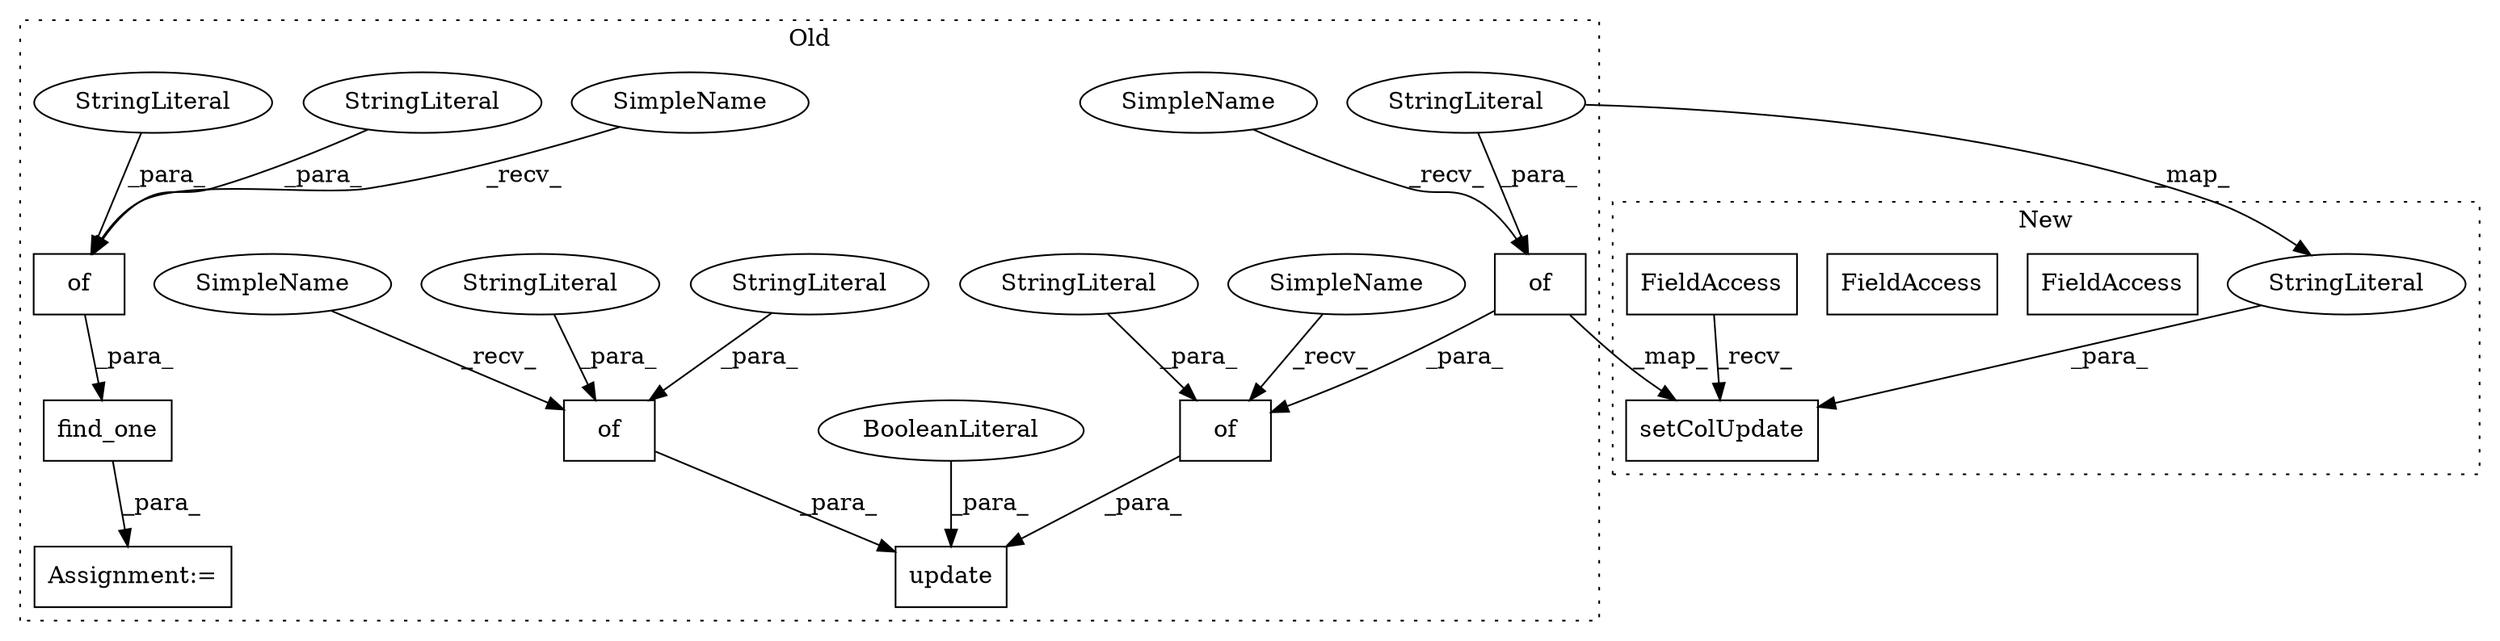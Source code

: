digraph G {
subgraph cluster0 {
1 [label="of" a="32" s="3320,3365" l="3,1" shape="box"];
3 [label="of" a="32" s="1009,1021" l="3,1" shape="box"];
4 [label="find_one" a="32" s="996,1022" l="9,1" shape="box"];
5 [label="of" a="32" s="3288,3300" l="3,1" shape="box"];
6 [label="update" a="32" s="3277,3372" l="7,1" shape="box"];
7 [label="of" a="32" s="3306,3366" l="3,1" shape="box"];
8 [label="BooleanLiteral" a="9" s="3368" l="4" shape="ellipse"];
9 [label="StringLiteral" a="45" s="3323" l="15" shape="ellipse"];
11 [label="StringLiteral" a="45" s="1012" l="4" shape="ellipse"];
12 [label="StringLiteral" a="45" s="1017" l="4" shape="ellipse"];
13 [label="StringLiteral" a="45" s="3296" l="4" shape="ellipse"];
14 [label="StringLiteral" a="45" s="3309" l="6" shape="ellipse"];
15 [label="StringLiteral" a="45" s="3291" l="4" shape="ellipse"];
17 [label="Assignment:=" a="7" s="990" l="1" shape="box"];
19 [label="SimpleName" a="42" s="1005" l="3" shape="ellipse"];
20 [label="SimpleName" a="42" s="3316" l="3" shape="ellipse"];
21 [label="SimpleName" a="42" s="3284" l="3" shape="ellipse"];
22 [label="SimpleName" a="42" s="3302" l="3" shape="ellipse"];
label = "Old";
style="dotted";
}
subgraph cluster1 {
2 [label="setColUpdate" a="32" s="3201,3245" l="13,1" shape="box"];
10 [label="StringLiteral" a="45" s="3214" l="4" shape="ellipse"];
16 [label="FieldAccess" a="22" s="3183" l="17" shape="box"];
18 [label="FieldAccess" a="22" s="934" l="17" shape="box"];
23 [label="FieldAccess" a="22" s="3183" l="17" shape="box"];
label = "New";
style="dotted";
}
1 -> 7 [label="_para_"];
1 -> 2 [label="_map_"];
3 -> 4 [label="_para_"];
4 -> 17 [label="_para_"];
5 -> 6 [label="_para_"];
7 -> 6 [label="_para_"];
8 -> 6 [label="_para_"];
9 -> 1 [label="_para_"];
9 -> 10 [label="_map_"];
10 -> 2 [label="_para_"];
11 -> 3 [label="_para_"];
12 -> 3 [label="_para_"];
13 -> 5 [label="_para_"];
14 -> 7 [label="_para_"];
15 -> 5 [label="_para_"];
19 -> 3 [label="_recv_"];
20 -> 1 [label="_recv_"];
21 -> 5 [label="_recv_"];
22 -> 7 [label="_recv_"];
23 -> 2 [label="_recv_"];
}